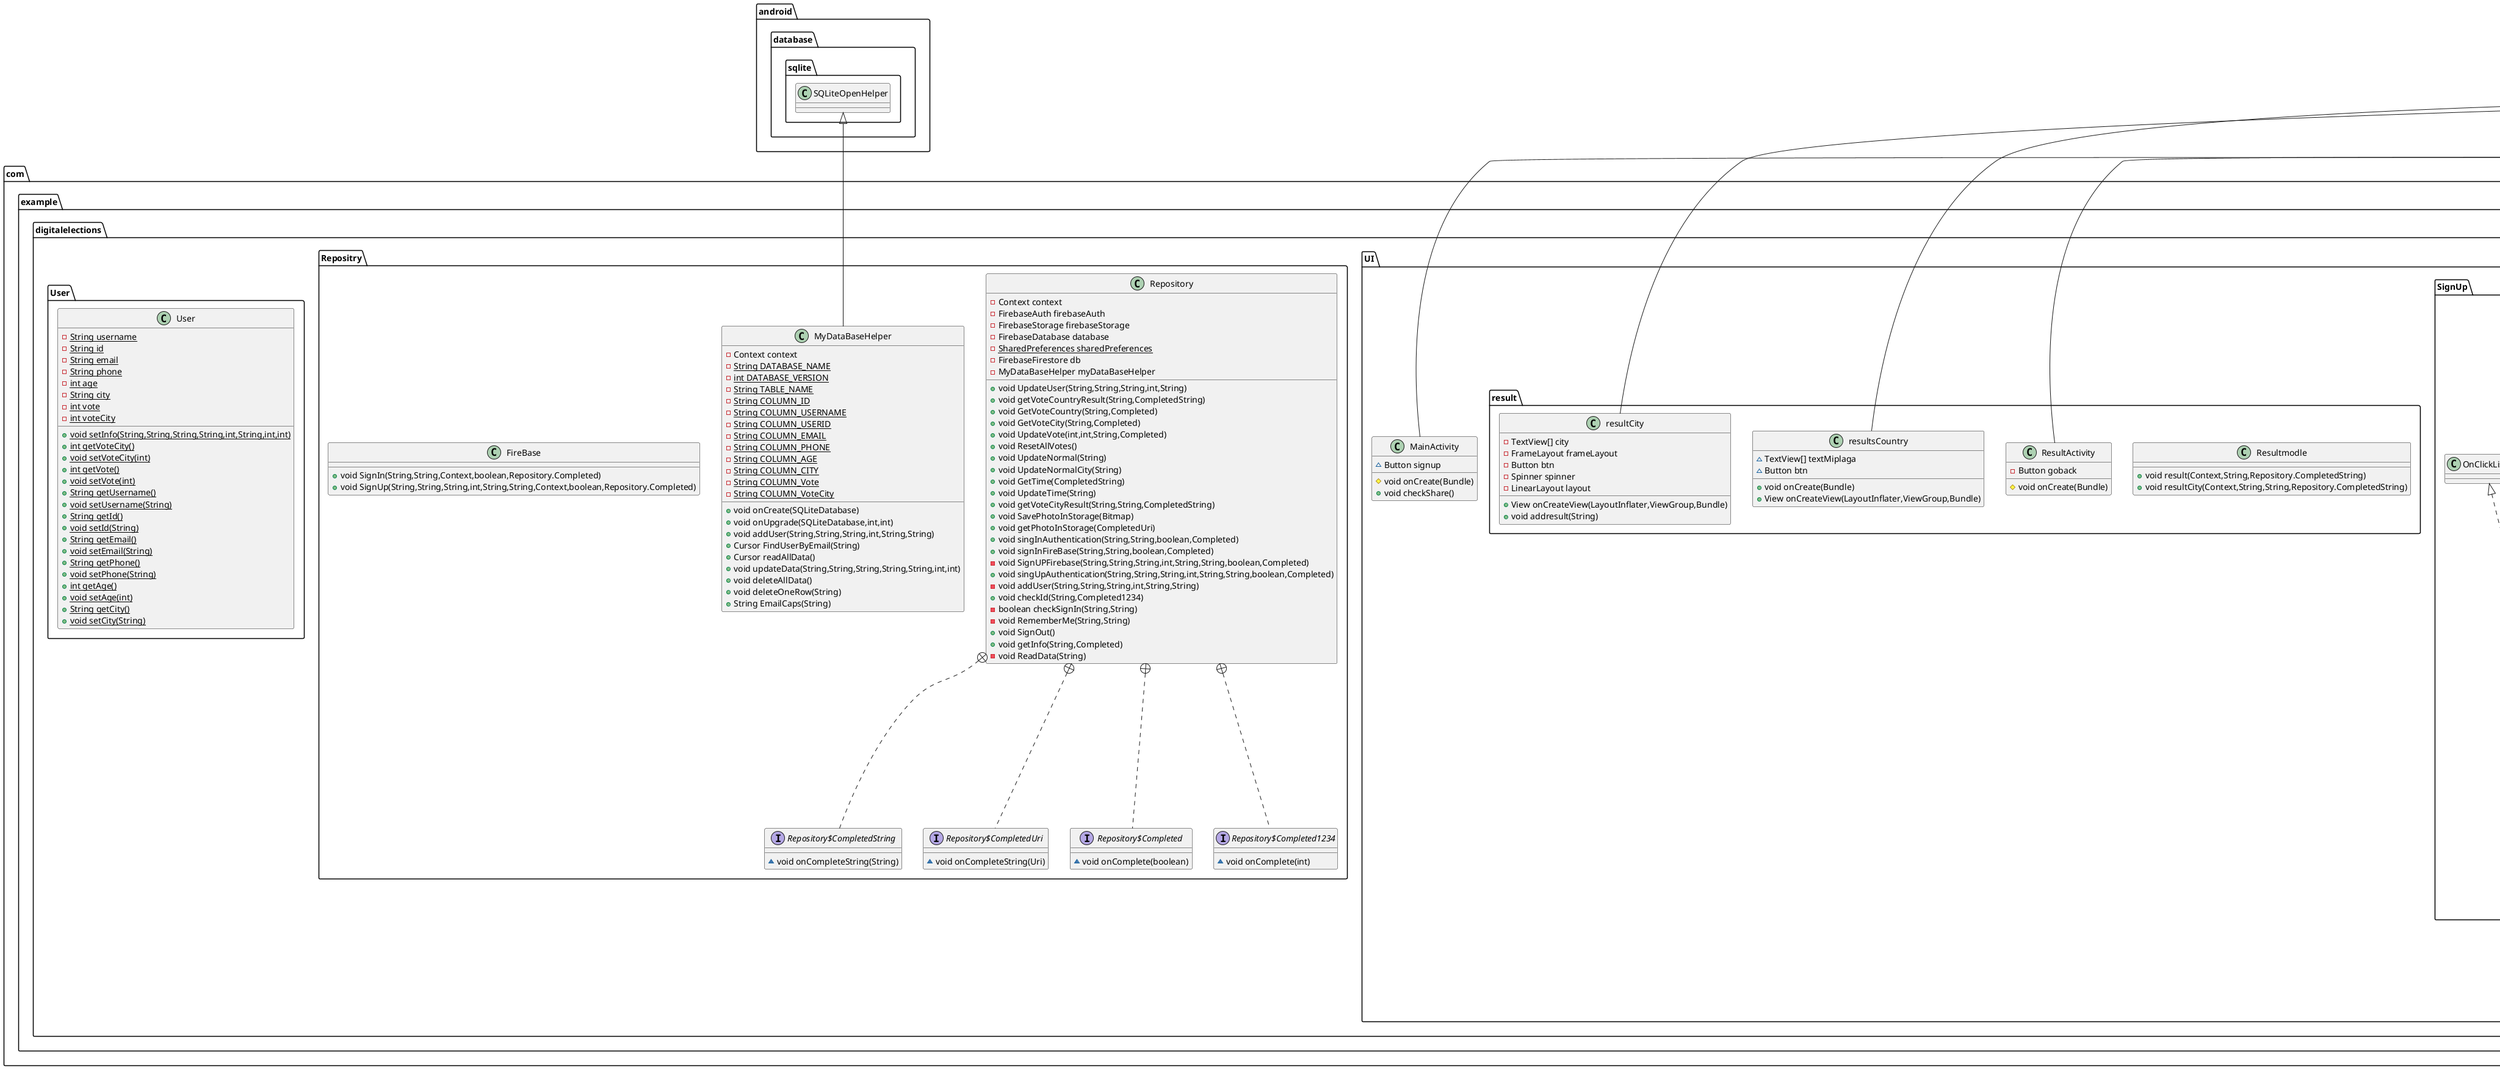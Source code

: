 @startuml
class com.example.digitalelections.UI.Vote.modle {
+ void GetVote(Context,String,Repository.Completed)
+ void Updatevote(Context,int,int,String,Repository.Completed)
+ void UpdateNormal(Context,String)
+ void UpdateNormalCity(Context,String)
+ void GetVoteCity(Context,String,Repository.Completed)
}

class com.example.digitalelections.UI.HomePackage.HomePage {
- TextView username
- ImageView imageper
- CountDownTimer countDownTimer
+ {static} boolean premission
- Button result
- {static} String AdminEmail
- String time1
- boolean admin
- RelativeLayout R1
- modelHomePage m
# void onCreate(Bundle)
- void ChangeTime()
- void Changehour1()
- void ChangeDate1()
- void InfoDialog()
- void VoteDialogtrue()
- void VoteDialogFalse()
+ void starttime(String)
+ void ResetallVotes()
+ void onDateSet(DatePicker,int,int,int)
- void ChangeString(String,int)
+ void onTimeSet(TimePicker,int,int)
+ boolean CheckAdmin()
}


class com.example.digitalelections.UI.Vote.VoteActivity {
~ Button btnCountry
~ Boolean[] CheckableVote
~ Boolean[] CheckableVoteCity
# void onCreate(Bundle)
+ void VoteCountryDialog()
+ void VoteCity()
}


class com.example.digitalelections.UI.profile.profileActivity {
~ TextView username
~ Button Update
~ ImageView person
~ Bitmap photo
~ profilemodle m
~ ActivityResultLauncher<Intent> someActivityResultLauncher
# void onCreate(Bundle)
+ void updateDataDialog()
}


class com.example.digitalelections.UI.SignIn.SingInPage {
- Button buttonMove
- EditText editemail
- CheckBox checkBox
# void onCreate(Bundle)
}


class com.example.digitalelections.Repositry.Repository {
- Context context
- FirebaseAuth firebaseAuth
- FirebaseStorage firebaseStorage
- FirebaseDatabase database
- {static} SharedPreferences sharedPreferences
- FirebaseFirestore db
- MyDataBaseHelper myDataBaseHelper
+ void UpdateUser(String,String,String,int,String)
+ void getVoteCountryResult(String,CompletedString)
+ void GetVoteCountry(String,Completed)
+ void GetVoteCity(String,Completed)
+ void UpdateVote(int,int,String,Completed)
+ void ResetAllVotes()
+ void UpdateNormal(String)
+ void UpdateNormalCity(String)
+ void GetTime(CompletedString)
+ void UpdateTime(String)
+ void getVoteCityResult(String,String,CompletedString)
+ void SavePhotoInStorage(Bitmap)
+ void getPhotoInStorage(CompletedUri)
+ void singInAuthentication(String,String,boolean,Completed)
+ void signInFireBase(String,String,boolean,Completed)
- void SignUPFirebase(String,String,String,int,String,String,boolean,Completed)
+ void singUpAuthentication(String,String,String,int,String,String,boolean,Completed)
- void addUser(String,String,String,int,String,String)
+ void checkId(String,Completed1234)
- boolean checkSignIn(String,String)
- void RememberMe(String,String)
+ void SignOut()
+ void getInfo(String,Completed)
- void ReadData(String)
}


interface com.example.digitalelections.Repositry.Repository$Completed {
~ void onComplete(boolean)
}

interface com.example.digitalelections.Repositry.Repository$Completed1234 {
~ void onComplete(int)
}

interface com.example.digitalelections.Repositry.Repository$CompletedString {
~ void onCompleteString(String)
}

interface com.example.digitalelections.Repositry.Repository$CompletedUri {
~ void onCompleteString(Uri)
}

class com.example.digitalelections.UI.SignIn.modelSignIn {
- String email
- String id
- boolean c
+ String getEmail()
+ void setEmail(String)
+ String getId()
+ void setId(String)
+ boolean isC()
+ void setC(boolean)
+ void SingIn(Context,Repository.Completed)
+ void GetInfo(Context,String,Repository.Completed)
}


class com.example.digitalelections.UI.SignUp.SingUpPage {
- EditText etphone
- Button buttonSubmit
- Spinner spinner
- modelSignUp m
- CheckBox check
# void onCreate(Bundle)
+ void onClick(View)
+ void move()
}


class com.example.digitalelections.Repositry.MyDataBaseHelper {
- Context context
- {static} String DATABASE_NAME
- {static} int DATABASE_VERSION
- {static} String TABLE_NAME
- {static} String COLUMN_ID
- {static} String COLUMN_USERNAME
- {static} String COLUMN_USERID
- {static} String COLUMN_EMAIL
- {static} String COLUMN_PHONE
- {static} String COLUMN_AGE
- {static} String COLUMN_CITY
- {static} String COLUMN_Vote
- {static} String COLUMN_VoteCity
+ void onCreate(SQLiteDatabase)
+ void onUpgrade(SQLiteDatabase,int,int)
+ void addUser(String,String,String,int,String,String)
+ Cursor FindUserByEmail(String)
+ Cursor readAllData()
+ void updateData(String,String,String,String,String,int,int)
+ void deleteAllData()
+ void deleteOneRow(String)
+ String EmailCaps(String)
}


class com.example.digitalelections.UI.MainActivity {
~ Button signup
# void onCreate(Bundle)
+ void checkShare()
}


class com.example.digitalelections.UI.profile.profilemodle {
+ String checkphone(String)
+ void Signout(Context)
+ String checkName(String)
- String nameCheck(String)
+ void SavePhoto(Bitmap,Context)
+ void getPhoto(Context,Repository.CompletedUri)
+ void Update(Context)
}

class com.example.digitalelections.UI.result.Resultmodle {
+ void result(Context,String,Repository.CompletedString)
+ void resultCity(Context,String,String,Repository.CompletedString)
}

class com.example.digitalelections.UI.result.resultCity {
- TextView[] city
- FrameLayout frameLayout
- Button btn
- Spinner spinner
- LinearLayout layout
+ View onCreateView(LayoutInflater,ViewGroup,Bundle)
+ void addresult(String)
}


class com.example.digitalelections.UI.result.ResultActivity {
- Button goback
# void onCreate(Bundle)
}


class com.example.digitalelections.User.User {
- {static} String username
- {static} String id
- {static} String email
- {static} String phone
- {static} int age
- {static} String city
- {static} int vote
- {static} int voteCity
+ {static} void setInfo(String,String,String,String,int,String,int,int)
+ {static} int getVoteCity()
+ {static} void setVoteCity(int)
+ {static} int getVote()
+ {static} void setVote(int)
+ {static} String getUsername()
+ {static} void setUsername(String)
+ {static} String getId()
+ {static} void setId(String)
+ {static} String getEmail()
+ {static} void setEmail(String)
+ {static} String getPhone()
+ {static} void setPhone(String)
+ {static} int getAge()
+ {static} void setAge(int)
+ {static} String getCity()
+ {static} void setCity(String)
}


class com.example.digitalelections.UI.HomePackage.modelHomePage {
+ void GetInfo(Context,String,Repository.Completed)
+ void ResetallVotes(Context)
+ void getTime(Context,Repository.CompletedString)
+ void Updatetime(Context,String)
}

class com.example.digitalelections.UI.SignUp.modelSignUp {
- String sname
- String sid
- String semail
- String phone
- boolean check
- String age
- String city
+ boolean isCheck()
+ void setCheck(boolean)
+ String getSname()
+ void setSname(String)
+ String getSid()
+ void setSid(String)
+ String getSemail()
+ void setSemail(String)
+ String getPhone()
+ void setPhone(String)
+ String getAge()
+ void setAge(String)
+ String getCity()
+ void setCity(String)
+ void SingUp(Context,Repository.Completed)
+ void GetInfo(Context,String,Repository.Completed)
+ String[] checkData()
+ boolean EmailCheck(String)
- String nameCheck(String)
}


class com.example.digitalelections.Repositry.FireBase {
+ void SignIn(String,String,Context,boolean,Repository.Completed)
+ void SignUp(String,String,String,int,String,String,Context,boolean,Repository.Completed)
}

class com.example.digitalelections.UI.result.resultsCountry {
~ TextView[] textMiplaga
~ Button btn
+ void onCreate(Bundle)
+ View onCreateView(LayoutInflater,ViewGroup,Bundle)
}




com.example.digitalelections.UI.HomePackage.OnDateSetListener <|.. com.example.digitalelections.UI.HomePackage.HomePage
com.example.digitalelections.UI.HomePackage.OnTimeSetListener <|.. com.example.digitalelections.UI.HomePackage.HomePage
androidx.appcompat.app.AppCompatActivity <|-- com.example.digitalelections.UI.HomePackage.HomePage
androidx.appcompat.app.AppCompatActivity <|-- com.example.digitalelections.UI.Vote.VoteActivity
androidx.appcompat.app.AppCompatActivity <|-- com.example.digitalelections.UI.profile.profileActivity
androidx.appcompat.app.AppCompatActivity <|-- com.example.digitalelections.UI.SignIn.SingInPage
com.example.digitalelections.Repositry.Repository +.. com.example.digitalelections.Repositry.Repository$Completed
com.example.digitalelections.Repositry.Repository +.. com.example.digitalelections.Repositry.Repository$Completed1234
com.example.digitalelections.Repositry.Repository +.. com.example.digitalelections.Repositry.Repository$CompletedString
com.example.digitalelections.Repositry.Repository +.. com.example.digitalelections.Repositry.Repository$CompletedUri
com.example.digitalelections.UI.SignUp.OnClickListener <|.. com.example.digitalelections.UI.SignUp.SingUpPage
androidx.appcompat.app.AppCompatActivity <|-- com.example.digitalelections.UI.SignUp.SingUpPage
android.database.sqlite.SQLiteOpenHelper <|-- com.example.digitalelections.Repositry.MyDataBaseHelper
androidx.appcompat.app.AppCompatActivity <|-- com.example.digitalelections.UI.MainActivity
androidx.fragment.app.Fragment <|-- com.example.digitalelections.UI.result.resultCity
androidx.appcompat.app.AppCompatActivity <|-- com.example.digitalelections.UI.result.ResultActivity
androidx.fragment.app.Fragment <|-- com.example.digitalelections.UI.result.resultsCountry
@enduml